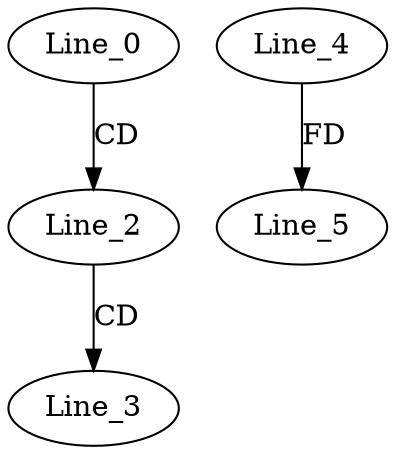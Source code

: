 digraph G {
  Line_0;
  Line_2;
  Line_3;
  Line_4;
  Line_4;
  Line_5;
  Line_0 -> Line_2 [ label="CD" ];
  Line_2 -> Line_3 [ label="CD" ];
  Line_4 -> Line_5 [ label="FD" ];
}
